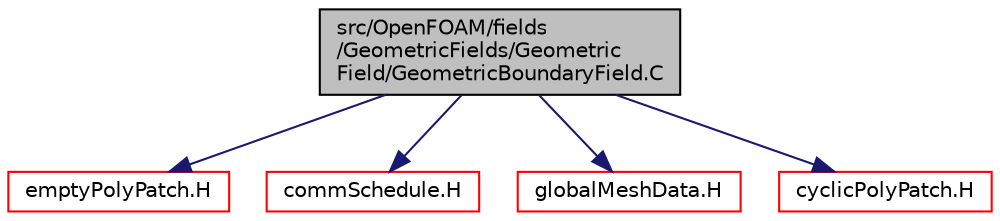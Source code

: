 digraph "src/OpenFOAM/fields/GeometricFields/GeometricField/GeometricBoundaryField.C"
{
  bgcolor="transparent";
  edge [fontname="Helvetica",fontsize="10",labelfontname="Helvetica",labelfontsize="10"];
  node [fontname="Helvetica",fontsize="10",shape=record];
  Node0 [label="src/OpenFOAM/fields\l/GeometricFields/Geometric\lField/GeometricBoundaryField.C",height=0.2,width=0.4,color="black", fillcolor="grey75", style="filled", fontcolor="black"];
  Node0 -> Node1 [color="midnightblue",fontsize="10",style="solid",fontname="Helvetica"];
  Node1 [label="emptyPolyPatch.H",height=0.2,width=0.4,color="red",URL="$a12467.html"];
  Node0 -> Node167 [color="midnightblue",fontsize="10",style="solid",fontname="Helvetica"];
  Node167 [label="commSchedule.H",height=0.2,width=0.4,color="red",URL="$a12884.html"];
  Node0 -> Node170 [color="midnightblue",fontsize="10",style="solid",fontname="Helvetica"];
  Node170 [label="globalMeshData.H",height=0.2,width=0.4,color="red",URL="$a12293.html"];
  Node0 -> Node250 [color="midnightblue",fontsize="10",style="solid",fontname="Helvetica"];
  Node250 [label="cyclicPolyPatch.H",height=0.2,width=0.4,color="red",URL="$a12455.html"];
}

